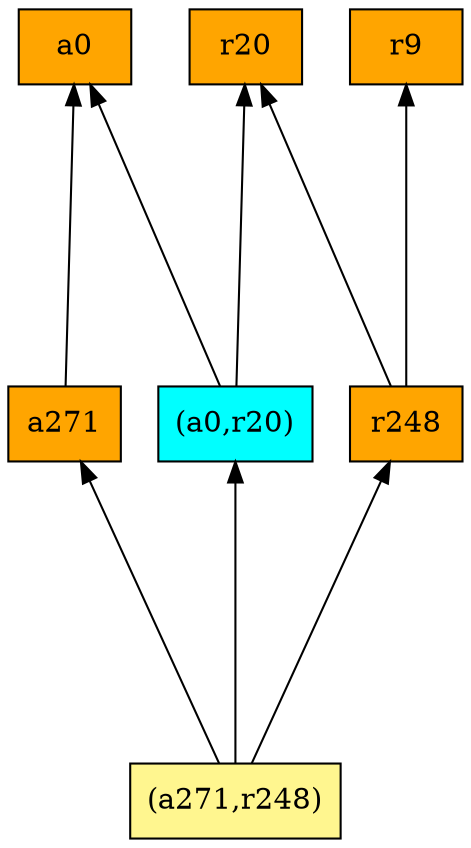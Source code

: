 digraph G {
rankdir=BT;ranksep="2.0";
"a271" [shape=record,fillcolor=orange,style=filled,label="{a271}"];
"r20" [shape=record,fillcolor=orange,style=filled,label="{r20}"];
"r9" [shape=record,fillcolor=orange,style=filled,label="{r9}"];
"(a271,r248)" [shape=record,fillcolor=khaki1,style=filled,label="{(a271,r248)}"];
"r248" [shape=record,fillcolor=orange,style=filled,label="{r248}"];
"(a0,r20)" [shape=record,fillcolor=cyan,style=filled,label="{(a0,r20)}"];
"a0" [shape=record,fillcolor=orange,style=filled,label="{a0}"];
"a271" -> "a0"
"(a271,r248)" -> "(a0,r20)"
"(a271,r248)" -> "a271"
"(a271,r248)" -> "r248"
"r248" -> "r9"
"r248" -> "r20"
"(a0,r20)" -> "a0"
"(a0,r20)" -> "r20"
}